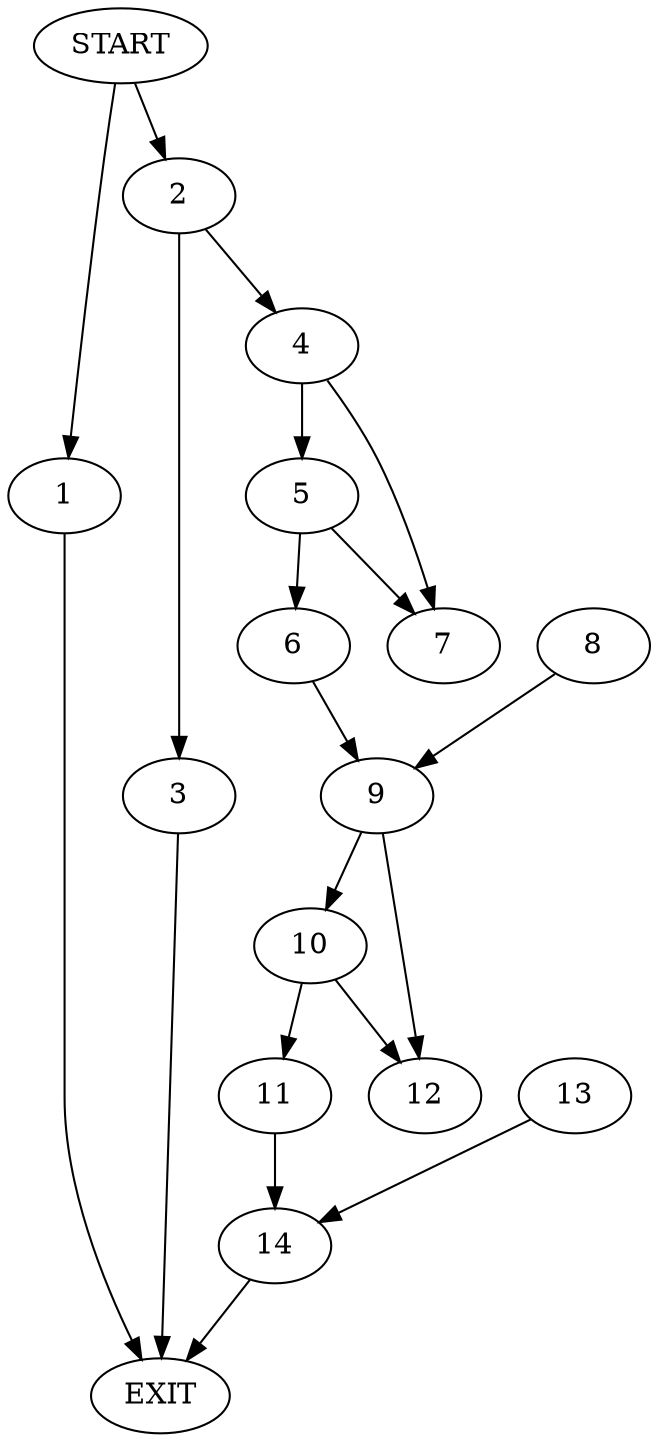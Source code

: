 digraph { 
0 [label="START"];
1;
2;
3;
4;
5;
6;
7;
8;
9;
10;
11;
12;
13;
14;
15[label="EXIT"];
0 -> 1;
0 -> 2;
1 -> 15;
2 -> 3;
2 -> 4;
3 -> 15;
4 -> 5;
4 -> 7;
5 -> 6;
5 -> 7;
6 -> 9;
8 -> 9;
9 -> 10;
9 -> 12;
10 -> 11;
10 -> 12;
11 -> 14;
13 -> 14;
14 -> 15;
}